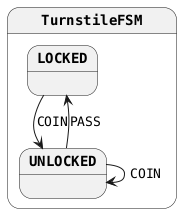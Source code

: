 @startuml
skinparam monochrome true
skinparam StateFontName Helvetica
skinparam defaultFontName Monospaced
skinparam defaultFontStyle Bold
skinparam state {
    FontColor Black
    FontStyle Bold
}
state TurnstileFSM {
LOCKED --> UNLOCKED : COIN
UNLOCKED --> UNLOCKED : COIN
UNLOCKED --> LOCKED : PASS
}
@enduml
